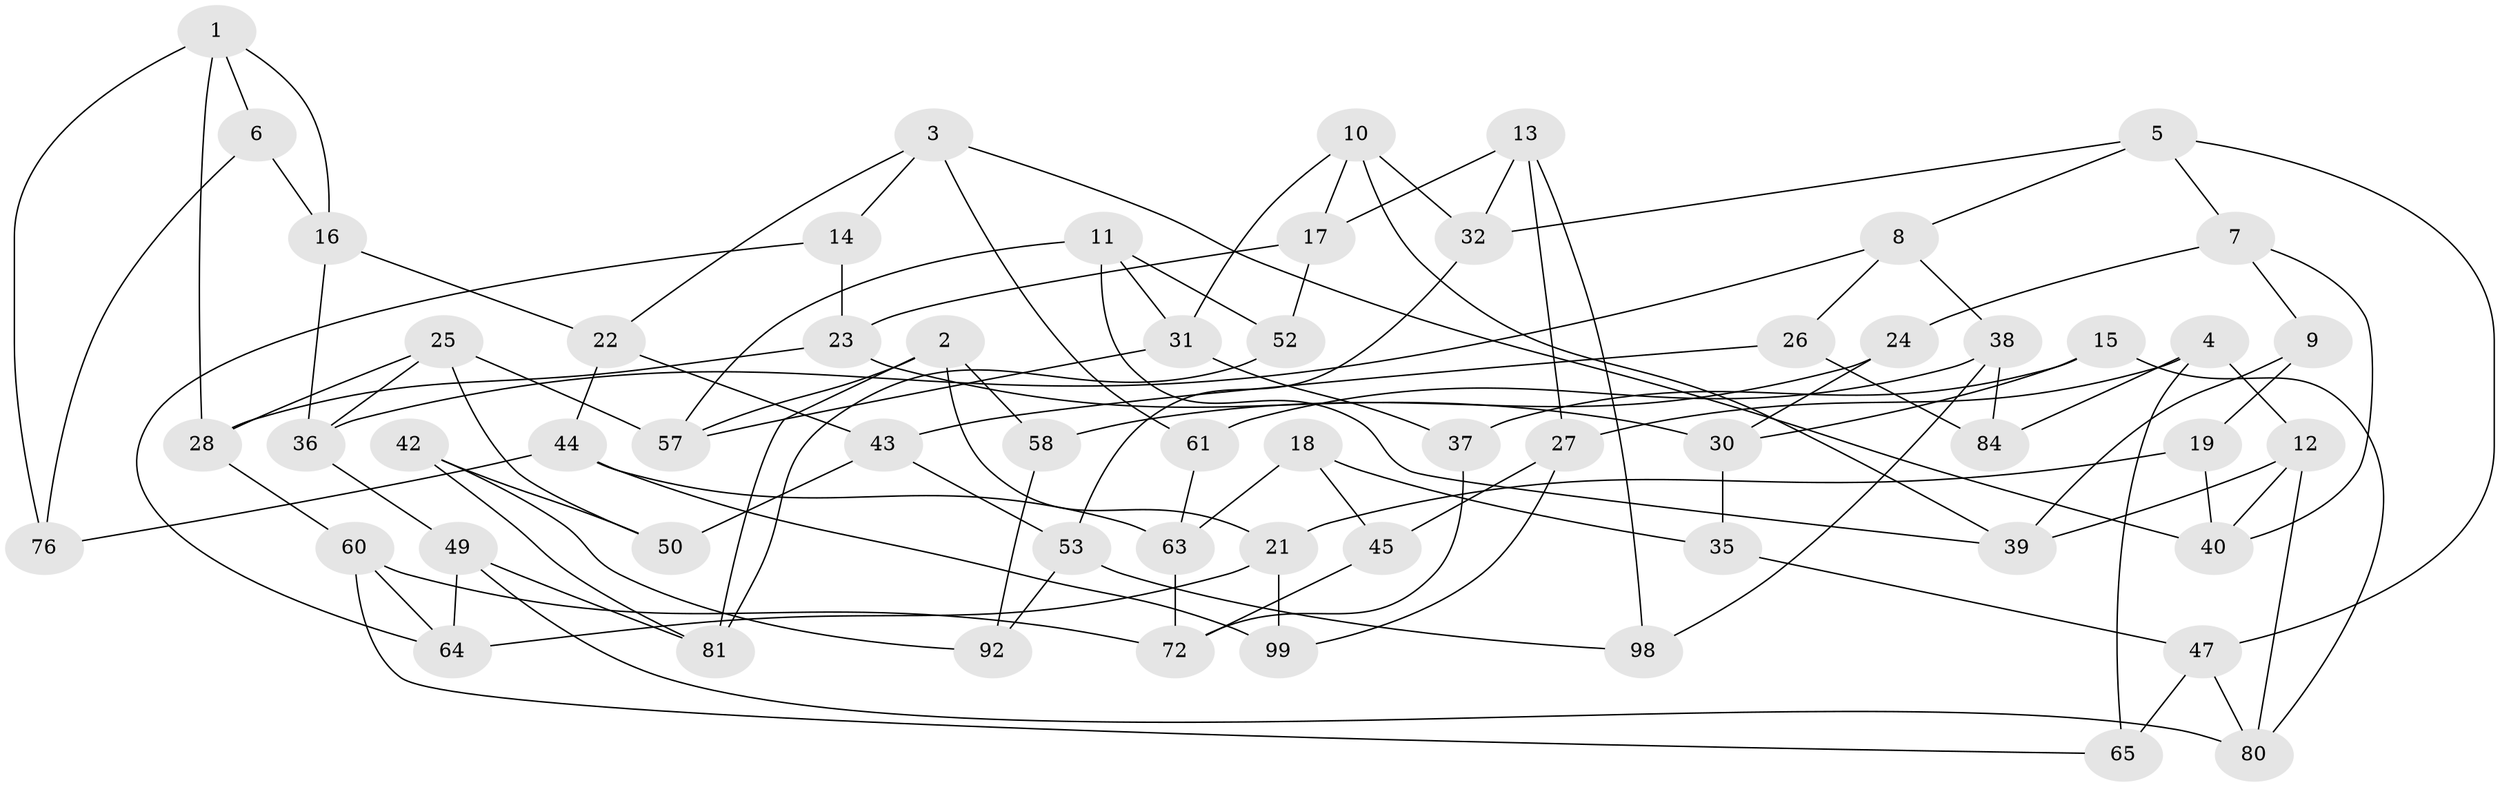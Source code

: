 // original degree distribution, {3: 1.0}
// Generated by graph-tools (version 1.1) at 2025/39/02/21/25 10:39:00]
// undirected, 60 vertices, 109 edges
graph export_dot {
graph [start="1"]
  node [color=gray90,style=filled];
  1 [super="+66"];
  2 [super="+62"];
  3 [super="+67"];
  4 [super="+55"];
  5 [super="+85"];
  6;
  7 [super="+48"];
  8 [super="+51"];
  9;
  10 [super="+68"];
  11 [super="+20"];
  12 [super="+75"];
  13 [super="+29"];
  14;
  15;
  16 [super="+79"];
  17 [super="+83"];
  18;
  19;
  21 [super="+95"];
  22 [super="+82"];
  23 [super="+34"];
  24 [super="+70"];
  25 [super="+56"];
  26;
  27 [super="+91"];
  28 [super="+41"];
  30 [super="+46"];
  31 [super="+100"];
  32 [super="+33"];
  35;
  36 [super="+94"];
  37;
  38 [super="+69"];
  39 [super="+59"];
  40 [super="+77"];
  42;
  43 [super="+96"];
  44 [super="+86"];
  45;
  47 [super="+88"];
  49 [super="+54"];
  50;
  52;
  53 [super="+93"];
  57 [super="+74"];
  58 [super="+71"];
  60 [super="+78"];
  61;
  63 [super="+89"];
  64 [super="+87"];
  65;
  72 [super="+73"];
  76;
  80 [super="+97"];
  81 [super="+90"];
  84;
  92;
  98;
  99;
  1 -- 16;
  1 -- 6;
  1 -- 76;
  1 -- 28;
  2 -- 81;
  2 -- 57;
  2 -- 58;
  2 -- 21;
  3 -- 61;
  3 -- 22;
  3 -- 40;
  3 -- 14;
  4 -- 65;
  4 -- 84;
  4 -- 27;
  4 -- 12;
  5 -- 32;
  5 -- 8;
  5 -- 7;
  5 -- 47;
  6 -- 76;
  6 -- 16;
  7 -- 24;
  7 -- 40;
  7 -- 9;
  8 -- 38;
  8 -- 26;
  8 -- 36;
  9 -- 19;
  9 -- 39;
  10 -- 32;
  10 -- 31;
  10 -- 39;
  10 -- 17;
  11 -- 52;
  11 -- 57;
  11 -- 39;
  11 -- 31;
  12 -- 39;
  12 -- 80;
  12 -- 40;
  13 -- 98;
  13 -- 32;
  13 -- 27;
  13 -- 17;
  14 -- 23;
  14 -- 64;
  15 -- 37;
  15 -- 80;
  15 -- 30;
  16 -- 22;
  16 -- 36;
  17 -- 52;
  17 -- 23;
  18 -- 45;
  18 -- 35;
  18 -- 63;
  19 -- 40;
  19 -- 21;
  21 -- 64;
  21 -- 99;
  22 -- 43;
  22 -- 44;
  23 -- 30;
  23 -- 28;
  24 -- 58 [weight=2];
  24 -- 30;
  25 -- 57;
  25 -- 28;
  25 -- 50;
  25 -- 36;
  26 -- 84;
  26 -- 43;
  27 -- 99;
  27 -- 45;
  28 -- 60;
  30 -- 35;
  31 -- 37;
  31 -- 57;
  32 -- 53;
  35 -- 47;
  36 -- 49;
  37 -- 72;
  38 -- 61;
  38 -- 98;
  38 -- 84;
  42 -- 50;
  42 -- 92;
  42 -- 81;
  43 -- 50;
  43 -- 53;
  44 -- 63;
  44 -- 99;
  44 -- 76;
  45 -- 72;
  47 -- 65;
  47 -- 80;
  49 -- 80;
  49 -- 64;
  49 -- 81;
  52 -- 81;
  53 -- 92;
  53 -- 98;
  58 -- 92;
  60 -- 64;
  60 -- 72;
  60 -- 65;
  61 -- 63;
  63 -- 72;
}
